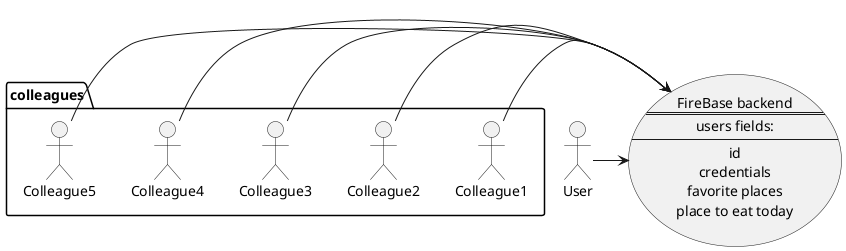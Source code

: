 @startuml
'https://plantuml.com/use-case-diagram

'left to right direction
'(FireBase backend) right of (Colleague1)

usecase backend as "FireBase backend
==
users fields:
--
id
credentials
favorite places
place to eat today"

package colleagues {
Colleague1 -> (backend)
Colleague2 -> (backend)
Colleague3 -> (backend)
Colleague4 -> (backend)
Colleague5 -> (backend)
}

User -> (backend)




@enduml